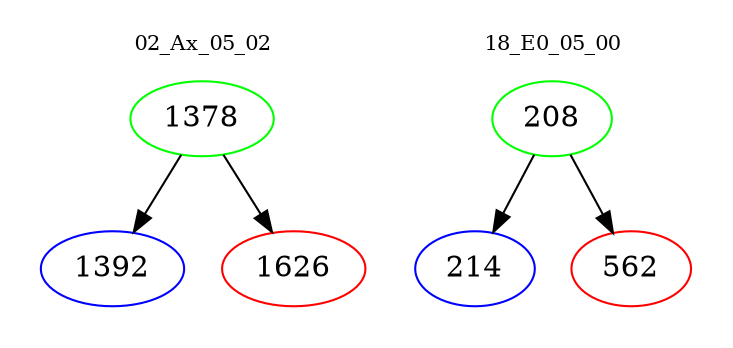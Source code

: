 digraph{
subgraph cluster_0 {
color = white
label = "02_Ax_05_02";
fontsize=10;
T0_1378 [label="1378", color="green"]
T0_1378 -> T0_1392 [color="black"]
T0_1392 [label="1392", color="blue"]
T0_1378 -> T0_1626 [color="black"]
T0_1626 [label="1626", color="red"]
}
subgraph cluster_1 {
color = white
label = "18_E0_05_00";
fontsize=10;
T1_208 [label="208", color="green"]
T1_208 -> T1_214 [color="black"]
T1_214 [label="214", color="blue"]
T1_208 -> T1_562 [color="black"]
T1_562 [label="562", color="red"]
}
}
